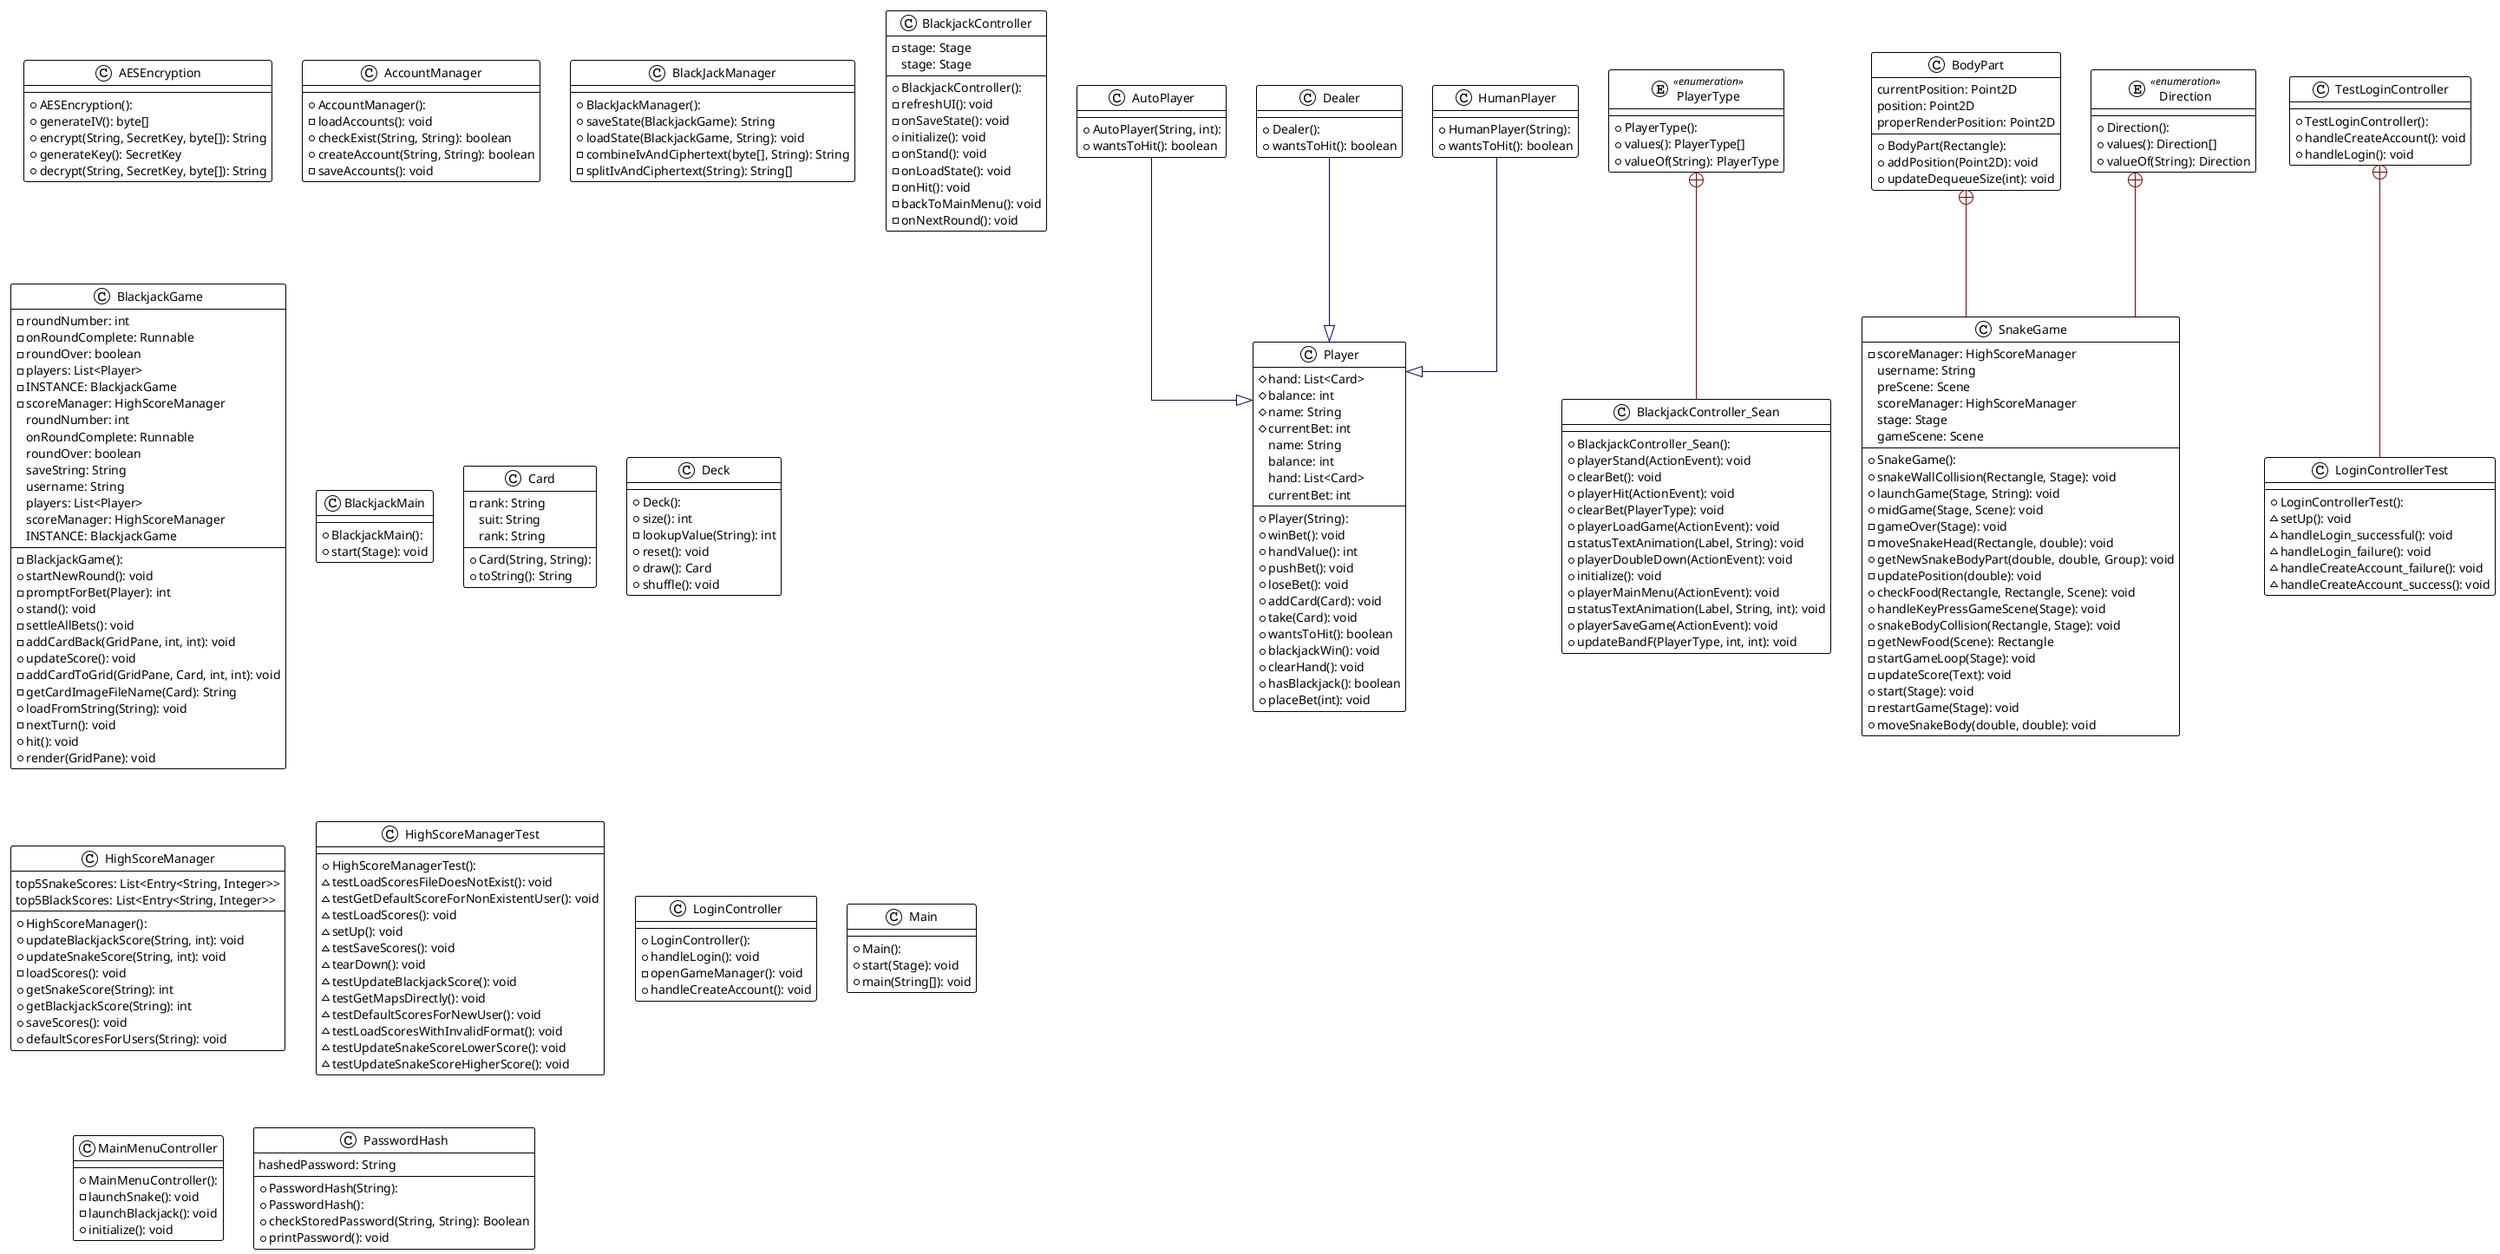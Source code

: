 @startuml

!theme plain
top to bottom direction
skinparam linetype ortho

class AESEncryption {
  + AESEncryption(): 
  + generateIV(): byte[]
  + encrypt(String, SecretKey, byte[]): String
  + generateKey(): SecretKey
  + decrypt(String, SecretKey, byte[]): String
}
class AccountManager {
  + AccountManager(): 
  - loadAccounts(): void
  + checkExist(String, String): boolean
  + createAccount(String, String): boolean
  - saveAccounts(): void
}
class AutoPlayer {
  + AutoPlayer(String, int): 
  + wantsToHit(): boolean
}
class BlackJackManager {
  + BlackJackManager(): 
  + saveState(BlackjackGame): String
  + loadState(BlackjackGame, String): void
  - combineIvAndCiphertext(byte[], String): String
  - splitIvAndCiphertext(String): String[]
}
class BlackjackController {
  + BlackjackController(): 
  - stage: Stage
  - refreshUI(): void
  - onSaveState(): void
  + initialize(): void
  - onStand(): void
  - onLoadState(): void
  - onHit(): void
  - backToMainMenu(): void
  - onNextRound(): void
   stage: Stage
}
class BlackjackController_Sean {
  + BlackjackController_Sean(): 
  + playerStand(ActionEvent): void
  + clearBet(): void
  + playerHit(ActionEvent): void
  + clearBet(PlayerType): void
  + playerLoadGame(ActionEvent): void
  - statusTextAnimation(Label, String): void
  + playerDoubleDown(ActionEvent): void
  + initialize(): void
  + playerMainMenu(ActionEvent): void
  - statusTextAnimation(Label, String, int): void
  + playerSaveGame(ActionEvent): void
  + updateBandF(PlayerType, int, int): void
}
class BlackjackGame {
  - BlackjackGame(): 
  - roundNumber: int
  - onRoundComplete: Runnable
  - roundOver: boolean
  - players: List<Player>
  - INSTANCE: BlackjackGame
  - scoreManager: HighScoreManager
  + startNewRound(): void
  - promptForBet(Player): int
  + stand(): void
  - settleAllBets(): void
  - addCardBack(GridPane, int, int): void
  + updateScore(): void
  - addCardToGrid(GridPane, Card, int, int): void
  - getCardImageFileName(Card): String
  + loadFromString(String): void
  - nextTurn(): void
  + hit(): void
  + render(GridPane): void
   roundNumber: int
   onRoundComplete: Runnable
   roundOver: boolean
   saveString: String
   username: String
   players: List<Player>
   scoreManager: HighScoreManager
   INSTANCE: BlackjackGame
}
class BlackjackMain {
  + BlackjackMain(): 
  + start(Stage): void
}
class BodyPart {
  + BodyPart(Rectangle): 
  + addPosition(Point2D): void
  + updateDequeueSize(int): void
   currentPosition: Point2D
   position: Point2D
   properRenderPosition: Point2D
}
class Card {
  + Card(String, String): 
  - rank: String
  + toString(): String
   suit: String
   rank: String
}
class Dealer {
  + Dealer(): 
  + wantsToHit(): boolean
}
class Deck {
  + Deck(): 
  + size(): int
  - lookupValue(String): int
  + reset(): void
  + draw(): Card
  + shuffle(): void
}
enum Direction << enumeration >> {
  + Direction(): 
  + values(): Direction[]
  + valueOf(String): Direction
}
class HighScoreManager {
  + HighScoreManager(): 
  + updateBlackjackScore(String, int): void
  + updateSnakeScore(String, int): void
  - loadScores(): void
  + getSnakeScore(String): int
  + getBlackjackScore(String): int
  + saveScores(): void
  + defaultScoresForUsers(String): void
   top5SnakeScores: List<Entry<String, Integer>>
   top5BlackScores: List<Entry<String, Integer>>
}
class HighScoreManagerTest {
  + HighScoreManagerTest(): 
  ~ testLoadScoresFileDoesNotExist(): void
  ~ testGetDefaultScoreForNonExistentUser(): void
  ~ testLoadScores(): void
  ~ setUp(): void
  ~ testSaveScores(): void
  ~ tearDown(): void
  ~ testUpdateBlackjackScore(): void
  ~ testGetMapsDirectly(): void
  ~ testDefaultScoresForNewUser(): void
  ~ testLoadScoresWithInvalidFormat(): void
  ~ testUpdateSnakeScoreLowerScore(): void
  ~ testUpdateSnakeScoreHigherScore(): void
}
class HumanPlayer {
  + HumanPlayer(String): 
  + wantsToHit(): boolean
}
class LoginController {
  + LoginController(): 
  + handleLogin(): void
  - openGameManager(): void
  + handleCreateAccount(): void
}
class LoginControllerTest {
  + LoginControllerTest(): 
  ~ setUp(): void
  ~ handleLogin_successful(): void
  ~ handleLogin_failure(): void
  ~ handleCreateAccount_failure(): void
  ~ handleCreateAccount_success(): void
}
class Main {
  + Main(): 
  + start(Stage): void
  + main(String[]): void
}
class MainMenuController {
  + MainMenuController(): 
  - launchSnake(): void
  - launchBlackjack(): void
  + initialize(): void
}
class PasswordHash {
  + PasswordHash(String): 
  + PasswordHash(): 
  + checkStoredPassword(String, String): Boolean
  + printPassword(): void
   hashedPassword: String
}
class Player {
  + Player(String): 
  # hand: List<Card>
  # balance: int
  # name: String
  # currentBet: int
  + winBet(): void
  + handValue(): int
  + pushBet(): void
  + loseBet(): void
  + addCard(Card): void
  + take(Card): void
  + wantsToHit(): boolean
  + blackjackWin(): void
  + clearHand(): void
  + hasBlackjack(): boolean
  + placeBet(int): void
   name: String
   balance: int
   hand: List<Card>
   currentBet: int
}
enum PlayerType << enumeration >> {
  + PlayerType(): 
  + values(): PlayerType[]
  + valueOf(String): PlayerType
}
class SnakeGame {
  + SnakeGame(): 
  - scoreManager: HighScoreManager
  + snakeWallCollision(Rectangle, Stage): void
  + launchGame(Stage, String): void
  + midGame(Stage, Scene): void
  - gameOver(Stage): void
  - moveSnakeHead(Rectangle, double): void
  + getNewSnakeBodyPart(double, double, Group): void
  - updatePosition(double): void
  + checkFood(Rectangle, Rectangle, Scene): void
  + handleKeyPressGameScene(Stage): void
  + snakeBodyCollision(Rectangle, Stage): void
  - getNewFood(Scene): Rectangle
  - startGameLoop(Stage): void
  - updateScore(Text): void
  + start(Stage): void
  - restartGame(Stage): void
  + moveSnakeBody(double, double): void
   username: String
   preScene: Scene
   scoreManager: HighScoreManager
   stage: Stage
   gameScene: Scene
}
class TestLoginController {
  + TestLoginController(): 
  + handleCreateAccount(): void
  + handleLogin(): void
}

AutoPlayer                -[#000082,plain]-^  Player                   
BodyPart                  +-[#820000,plain]-  SnakeGame                
Dealer                    -[#000082,plain]-^  Player                   
Direction                 +-[#820000,plain]-  SnakeGame                
HumanPlayer               -[#000082,plain]-^  Player                   
PlayerType                +-[#820000,plain]-  BlackjackController_Sean 
TestLoginController       +-[#820000,plain]-  LoginControllerTest      
@enduml
